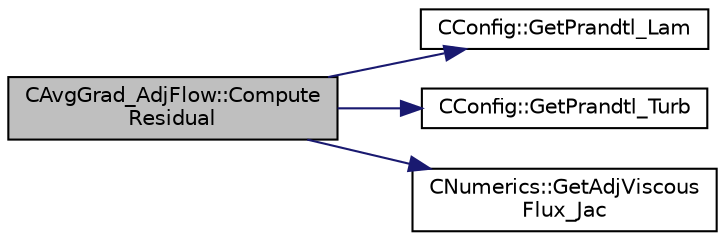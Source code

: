 digraph "CAvgGrad_AdjFlow::ComputeResidual"
{
  edge [fontname="Helvetica",fontsize="10",labelfontname="Helvetica",labelfontsize="10"];
  node [fontname="Helvetica",fontsize="10",shape=record];
  rankdir="LR";
  Node6 [label="CAvgGrad_AdjFlow::Compute\lResidual",height=0.2,width=0.4,color="black", fillcolor="grey75", style="filled", fontcolor="black"];
  Node6 -> Node7 [color="midnightblue",fontsize="10",style="solid",fontname="Helvetica"];
  Node7 [label="CConfig::GetPrandtl_Lam",height=0.2,width=0.4,color="black", fillcolor="white", style="filled",URL="$class_c_config.html#a619cb1400d6c944e83ad0ffe82deb021",tooltip="Get the value of the laminar Prandtl number. "];
  Node6 -> Node8 [color="midnightblue",fontsize="10",style="solid",fontname="Helvetica"];
  Node8 [label="CConfig::GetPrandtl_Turb",height=0.2,width=0.4,color="black", fillcolor="white", style="filled",URL="$class_c_config.html#a2fca6d5964fb443f9d517df57659ccbc",tooltip="Get the value of the turbulent Prandtl number. "];
  Node6 -> Node9 [color="midnightblue",fontsize="10",style="solid",fontname="Helvetica"];
  Node9 [label="CNumerics::GetAdjViscous\lFlux_Jac",height=0.2,width=0.4,color="black", fillcolor="white", style="filled",URL="$class_c_numerics.html#a8b983c6f88264c746905f1448f314e2c",tooltip="Compute viscous residual and jacobian. "];
}
